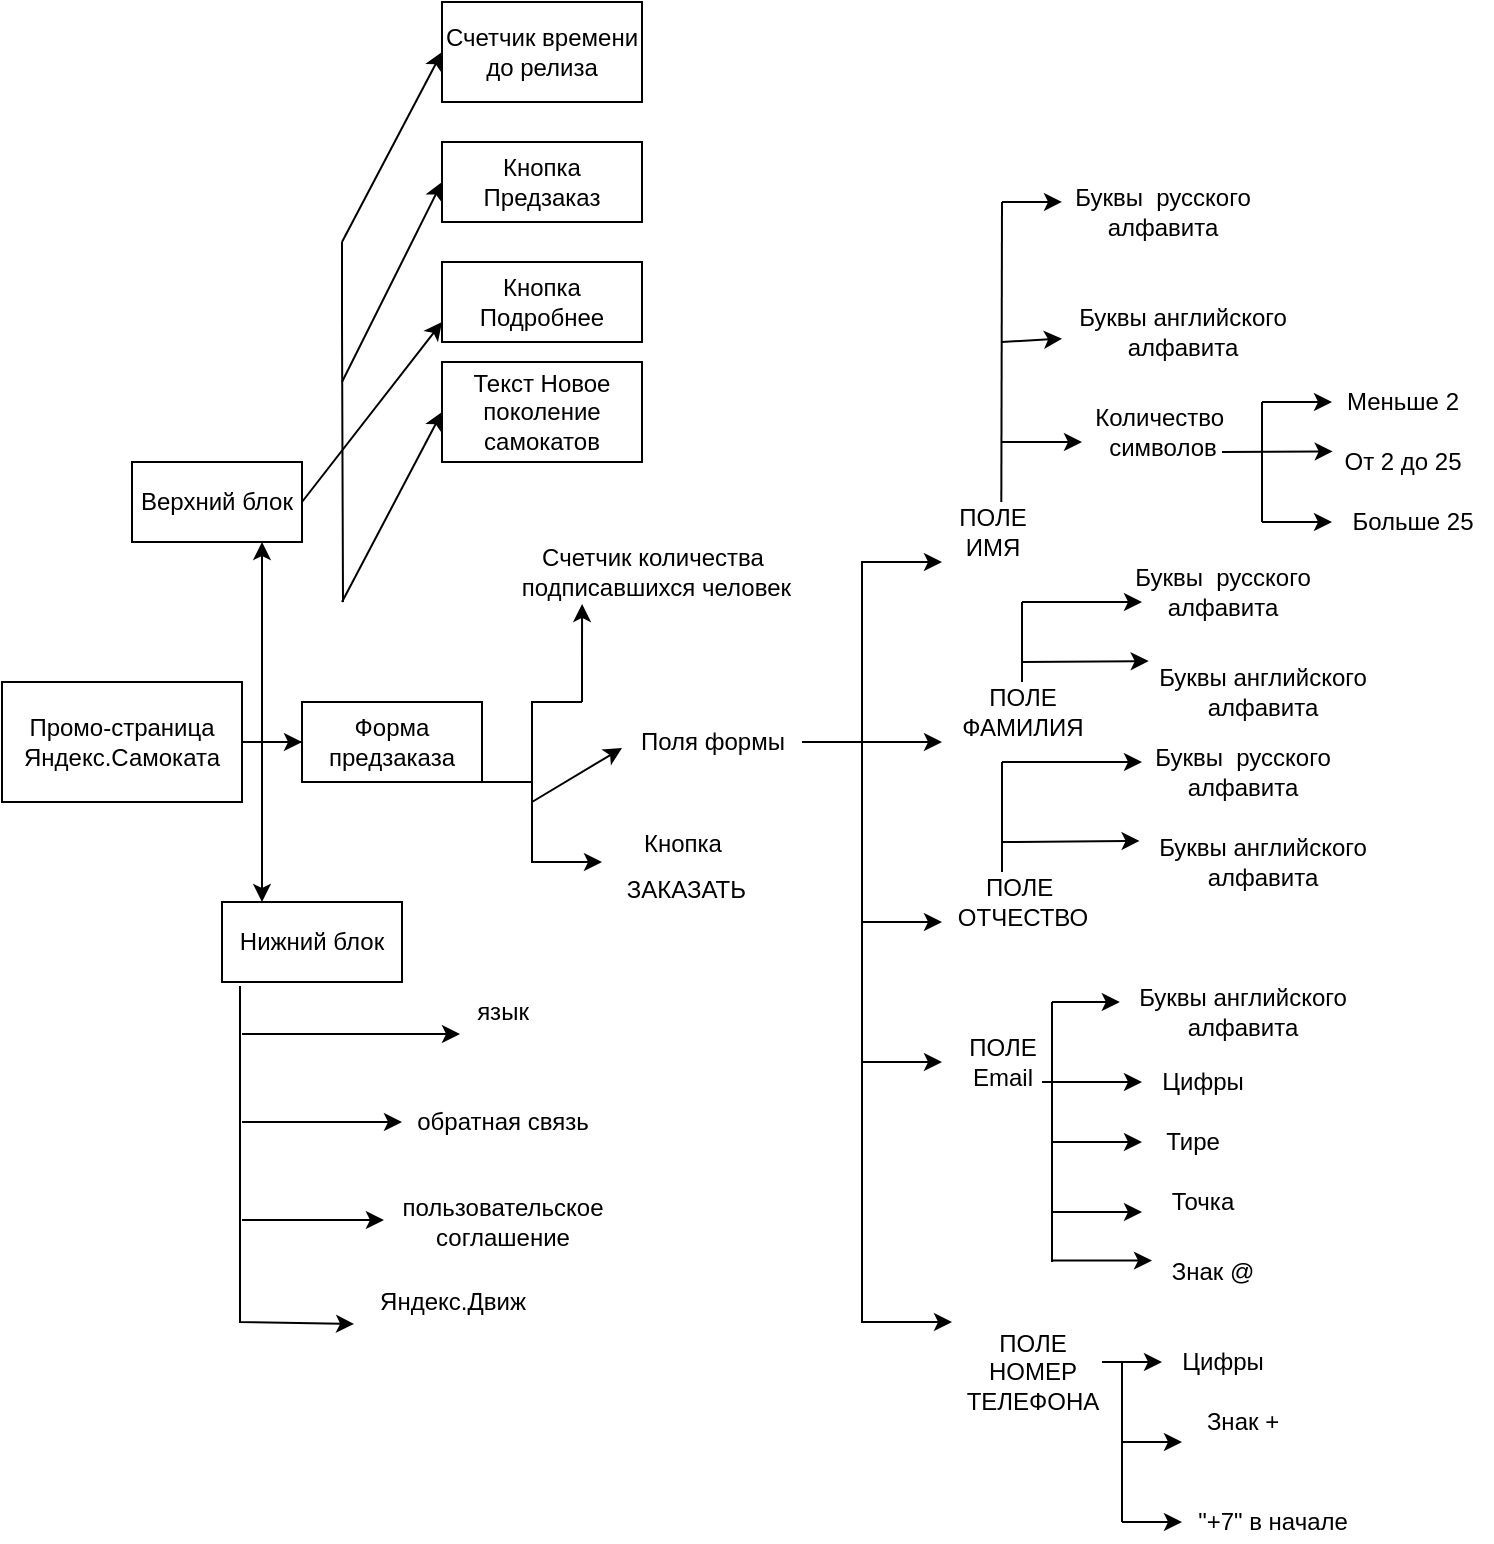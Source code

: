 <mxfile version="15.7.4" type="github">
  <diagram id="5B87IA-zjwyyQloL1bOI" name="Page-1">
    <mxGraphModel dx="1221" dy="644" grid="1" gridSize="10" guides="1" tooltips="1" connect="1" arrows="1" fold="1" page="1" pageScale="1" pageWidth="827" pageHeight="1169" math="0" shadow="0">
      <root>
        <mxCell id="0" />
        <mxCell id="1" parent="0" />
        <mxCell id="OxN0eoBSKvS-Wxx9fxRl-3" value="" style="edgeStyle=orthogonalEdgeStyle;rounded=0;orthogonalLoop=1;jettySize=auto;html=1;" parent="1" source="OxN0eoBSKvS-Wxx9fxRl-1" target="OxN0eoBSKvS-Wxx9fxRl-2" edge="1">
          <mxGeometry relative="1" as="geometry" />
        </mxCell>
        <mxCell id="OxN0eoBSKvS-Wxx9fxRl-1" value="Промо-страница Яндекс.Самоката" style="rounded=0;whiteSpace=wrap;html=1;" parent="1" vertex="1">
          <mxGeometry x="20" y="410" width="120" height="60" as="geometry" />
        </mxCell>
        <mxCell id="OxN0eoBSKvS-Wxx9fxRl-5" value="" style="edgeStyle=orthogonalEdgeStyle;rounded=0;orthogonalLoop=1;jettySize=auto;html=1;" parent="1" source="OxN0eoBSKvS-Wxx9fxRl-2" target="OxN0eoBSKvS-Wxx9fxRl-4" edge="1">
          <mxGeometry relative="1" as="geometry">
            <Array as="points">
              <mxPoint x="150" y="440" />
            </Array>
          </mxGeometry>
        </mxCell>
        <mxCell id="OxN0eoBSKvS-Wxx9fxRl-7" value="" style="edgeStyle=orthogonalEdgeStyle;rounded=0;orthogonalLoop=1;jettySize=auto;html=1;" parent="1" source="OxN0eoBSKvS-Wxx9fxRl-2" target="OxN0eoBSKvS-Wxx9fxRl-6" edge="1">
          <mxGeometry relative="1" as="geometry">
            <Array as="points">
              <mxPoint x="150" y="440" />
            </Array>
          </mxGeometry>
        </mxCell>
        <mxCell id="OxN0eoBSKvS-Wxx9fxRl-2" value="Форма предзаказа" style="whiteSpace=wrap;html=1;rounded=0;" parent="1" vertex="1">
          <mxGeometry x="170" y="420" width="90" height="40" as="geometry" />
        </mxCell>
        <mxCell id="OxN0eoBSKvS-Wxx9fxRl-4" value="Верхний блок" style="whiteSpace=wrap;html=1;rounded=0;" parent="1" vertex="1">
          <mxGeometry x="85" y="300" width="85" height="40" as="geometry" />
        </mxCell>
        <mxCell id="OxN0eoBSKvS-Wxx9fxRl-6" value="Нижний блок" style="whiteSpace=wrap;html=1;rounded=0;" parent="1" vertex="1">
          <mxGeometry x="130" y="520" width="90" height="40" as="geometry" />
        </mxCell>
        <mxCell id="OxN0eoBSKvS-Wxx9fxRl-12" value="Текст Новое поколение самокатов" style="rounded=0;whiteSpace=wrap;html=1;" parent="1" vertex="1">
          <mxGeometry x="240" y="250" width="100" height="50" as="geometry" />
        </mxCell>
        <mxCell id="OxN0eoBSKvS-Wxx9fxRl-13" value="Кнопка Подробнее" style="rounded=0;whiteSpace=wrap;html=1;" parent="1" vertex="1">
          <mxGeometry x="240" y="200" width="100" height="40" as="geometry" />
        </mxCell>
        <mxCell id="OxN0eoBSKvS-Wxx9fxRl-14" value="Кнопка Предзаказ" style="rounded=0;whiteSpace=wrap;html=1;" parent="1" vertex="1">
          <mxGeometry x="240" y="140" width="100" height="40" as="geometry" />
        </mxCell>
        <mxCell id="OxN0eoBSKvS-Wxx9fxRl-15" value="Счетчик времени до релиза" style="rounded=0;whiteSpace=wrap;html=1;" parent="1" vertex="1">
          <mxGeometry x="240" y="70" width="100" height="50" as="geometry" />
        </mxCell>
        <mxCell id="OxN0eoBSKvS-Wxx9fxRl-19" value="" style="endArrow=none;html=1;rounded=0;" parent="1" edge="1">
          <mxGeometry width="50" height="50" relative="1" as="geometry">
            <mxPoint x="190.5" y="370" as="sourcePoint" />
            <mxPoint x="190" y="190" as="targetPoint" />
            <Array as="points">
              <mxPoint x="190" y="230" />
            </Array>
          </mxGeometry>
        </mxCell>
        <mxCell id="OxN0eoBSKvS-Wxx9fxRl-22" value="" style="endArrow=classic;html=1;rounded=0;entryX=0;entryY=0.5;entryDx=0;entryDy=0;" parent="1" target="OxN0eoBSKvS-Wxx9fxRl-15" edge="1">
          <mxGeometry width="50" height="50" relative="1" as="geometry">
            <mxPoint x="190" y="190" as="sourcePoint" />
            <mxPoint x="240" y="140" as="targetPoint" />
          </mxGeometry>
        </mxCell>
        <mxCell id="OxN0eoBSKvS-Wxx9fxRl-23" value="" style="endArrow=classic;html=1;rounded=0;entryX=0;entryY=0.5;entryDx=0;entryDy=0;" parent="1" target="OxN0eoBSKvS-Wxx9fxRl-14" edge="1">
          <mxGeometry width="50" height="50" relative="1" as="geometry">
            <mxPoint x="190" y="260" as="sourcePoint" />
            <mxPoint x="240" y="210" as="targetPoint" />
          </mxGeometry>
        </mxCell>
        <mxCell id="OxN0eoBSKvS-Wxx9fxRl-24" value="" style="endArrow=classic;html=1;rounded=0;entryX=0;entryY=0.5;entryDx=0;entryDy=0;" parent="1" target="OxN0eoBSKvS-Wxx9fxRl-12" edge="1">
          <mxGeometry width="50" height="50" relative="1" as="geometry">
            <mxPoint x="190" y="370" as="sourcePoint" />
            <mxPoint x="240" y="320" as="targetPoint" />
          </mxGeometry>
        </mxCell>
        <mxCell id="OxN0eoBSKvS-Wxx9fxRl-25" value="" style="endArrow=classic;html=1;rounded=0;entryX=0;entryY=0.75;entryDx=0;entryDy=0;" parent="1" target="OxN0eoBSKvS-Wxx9fxRl-13" edge="1">
          <mxGeometry width="50" height="50" relative="1" as="geometry">
            <mxPoint x="170" y="320" as="sourcePoint" />
            <mxPoint x="220" y="270" as="targetPoint" />
          </mxGeometry>
        </mxCell>
        <mxCell id="OxN0eoBSKvS-Wxx9fxRl-26" value="Счетчик количества&lt;br&gt;&amp;nbsp;подписавшихся человек" style="text;html=1;align=center;verticalAlign=middle;resizable=0;points=[];autosize=1;strokeColor=none;fillColor=none;" parent="1" vertex="1">
          <mxGeometry x="270" y="340" width="150" height="30" as="geometry" />
        </mxCell>
        <mxCell id="OxN0eoBSKvS-Wxx9fxRl-34" value="&lt;font style=&quot;font-size: 12px&quot;&gt;Кнопка&lt;br&gt;&amp;nbsp;ЗАКАЗАТЬ&lt;/font&gt;" style="text;html=1;align=center;verticalAlign=middle;resizable=0;points=[];autosize=1;strokeColor=none;fillColor=none;fontSize=19;" parent="1" vertex="1">
          <mxGeometry x="320" y="470" width="80" height="60" as="geometry" />
        </mxCell>
        <mxCell id="waGQho-X9Ppa4V-WIOj5-4" style="edgeStyle=orthogonalEdgeStyle;rounded=0;orthogonalLoop=1;jettySize=auto;html=1;" parent="1" source="OxN0eoBSKvS-Wxx9fxRl-35" edge="1">
          <mxGeometry relative="1" as="geometry">
            <mxPoint x="490" y="440" as="targetPoint" />
          </mxGeometry>
        </mxCell>
        <mxCell id="waGQho-X9Ppa4V-WIOj5-5" style="edgeStyle=orthogonalEdgeStyle;rounded=0;orthogonalLoop=1;jettySize=auto;html=1;" parent="1" source="OxN0eoBSKvS-Wxx9fxRl-35" edge="1">
          <mxGeometry relative="1" as="geometry">
            <mxPoint x="490" y="350" as="targetPoint" />
            <Array as="points">
              <mxPoint x="450" y="440" />
              <mxPoint x="450" y="350" />
            </Array>
          </mxGeometry>
        </mxCell>
        <mxCell id="waGQho-X9Ppa4V-WIOj5-6" style="edgeStyle=orthogonalEdgeStyle;rounded=0;orthogonalLoop=1;jettySize=auto;html=1;" parent="1" source="OxN0eoBSKvS-Wxx9fxRl-35" edge="1" target="waGQho-X9Ppa4V-WIOj5-16">
          <mxGeometry relative="1" as="geometry">
            <mxPoint x="490" y="650" as="targetPoint" />
            <Array as="points">
              <mxPoint x="450" y="440" />
              <mxPoint x="450" y="730" />
              <mxPoint x="560" y="730" />
            </Array>
          </mxGeometry>
        </mxCell>
        <mxCell id="OxN0eoBSKvS-Wxx9fxRl-35" value="Поля формы" style="text;html=1;align=center;verticalAlign=middle;resizable=0;points=[];autosize=1;strokeColor=none;fillColor=none;fontSize=12;" parent="1" vertex="1">
          <mxGeometry x="330" y="430" width="90" height="20" as="geometry" />
        </mxCell>
        <mxCell id="OxN0eoBSKvS-Wxx9fxRl-37" style="edgeStyle=orthogonalEdgeStyle;rounded=0;orthogonalLoop=1;jettySize=auto;html=1;exitX=1;exitY=0;exitDx=0;exitDy=0;exitPerimeter=0;entryX=0.267;entryY=1.033;entryDx=0;entryDy=0;entryPerimeter=0;fontSize=12;" parent="1" source="OxN0eoBSKvS-Wxx9fxRl-36" target="OxN0eoBSKvS-Wxx9fxRl-26" edge="1">
          <mxGeometry relative="1" as="geometry" />
        </mxCell>
        <mxCell id="OxN0eoBSKvS-Wxx9fxRl-38" style="edgeStyle=orthogonalEdgeStyle;rounded=0;orthogonalLoop=1;jettySize=auto;html=1;exitX=1;exitY=1;exitDx=0;exitDy=0;exitPerimeter=0;fontSize=12;" parent="1" source="OxN0eoBSKvS-Wxx9fxRl-36" edge="1">
          <mxGeometry relative="1" as="geometry">
            <mxPoint x="320" y="500" as="targetPoint" />
          </mxGeometry>
        </mxCell>
        <mxCell id="OxN0eoBSKvS-Wxx9fxRl-36" value="" style="strokeWidth=1;html=1;shape=mxgraph.flowchart.annotation_2;align=left;labelPosition=right;pointerEvents=1;fontSize=12;fillColor=default;gradientColor=none;" parent="1" vertex="1">
          <mxGeometry x="260" y="420" width="50" height="80" as="geometry" />
        </mxCell>
        <mxCell id="OxN0eoBSKvS-Wxx9fxRl-43" value="" style="endArrow=classic;html=1;rounded=0;fontSize=12;entryX=0;entryY=0.65;entryDx=0;entryDy=0;entryPerimeter=0;" parent="1" target="OxN0eoBSKvS-Wxx9fxRl-35" edge="1">
          <mxGeometry width="50" height="50" relative="1" as="geometry">
            <mxPoint x="285" y="470" as="sourcePoint" />
            <mxPoint x="330" y="435" as="targetPoint" />
          </mxGeometry>
        </mxCell>
        <mxCell id="OxN0eoBSKvS-Wxx9fxRl-44" value="язык" style="text;html=1;align=center;verticalAlign=middle;resizable=0;points=[];autosize=1;strokeColor=none;fillColor=none;fontSize=12;" parent="1" vertex="1">
          <mxGeometry x="250" y="565" width="40" height="20" as="geometry" />
        </mxCell>
        <mxCell id="OxN0eoBSKvS-Wxx9fxRl-45" value="обратная связь" style="text;html=1;align=center;verticalAlign=middle;resizable=0;points=[];autosize=1;strokeColor=none;fillColor=none;fontSize=12;" parent="1" vertex="1">
          <mxGeometry x="220" y="620" width="100" height="20" as="geometry" />
        </mxCell>
        <mxCell id="OxN0eoBSKvS-Wxx9fxRl-46" value="пользовательское &lt;br&gt;соглашение" style="text;html=1;align=center;verticalAlign=middle;resizable=0;points=[];autosize=1;strokeColor=none;fillColor=none;fontSize=12;" parent="1" vertex="1">
          <mxGeometry x="210" y="665" width="120" height="30" as="geometry" />
        </mxCell>
        <mxCell id="OxN0eoBSKvS-Wxx9fxRl-47" value="Яндекс.Движ" style="text;html=1;align=center;verticalAlign=middle;resizable=0;points=[];autosize=1;strokeColor=none;fillColor=none;fontSize=12;" parent="1" vertex="1">
          <mxGeometry x="200" y="710" width="90" height="20" as="geometry" />
        </mxCell>
        <mxCell id="OxN0eoBSKvS-Wxx9fxRl-48" value="" style="endArrow=classic;html=1;rounded=0;fontSize=12;exitX=0.1;exitY=1.05;exitDx=0;exitDy=0;exitPerimeter=0;entryX=-0.044;entryY=1.05;entryDx=0;entryDy=0;entryPerimeter=0;" parent="1" source="OxN0eoBSKvS-Wxx9fxRl-6" target="OxN0eoBSKvS-Wxx9fxRl-47" edge="1">
          <mxGeometry width="50" height="50" relative="1" as="geometry">
            <mxPoint x="120" y="635" as="sourcePoint" />
            <mxPoint x="180" y="670" as="targetPoint" />
            <Array as="points">
              <mxPoint x="139" y="620" />
              <mxPoint x="139" y="680" />
              <mxPoint x="139" y="730" />
            </Array>
          </mxGeometry>
        </mxCell>
        <mxCell id="OxN0eoBSKvS-Wxx9fxRl-51" value="" style="endArrow=classic;html=1;rounded=0;fontSize=12;entryX=0.008;entryY=0.467;entryDx=0;entryDy=0;entryPerimeter=0;" parent="1" target="OxN0eoBSKvS-Wxx9fxRl-46" edge="1">
          <mxGeometry width="50" height="50" relative="1" as="geometry">
            <mxPoint x="140" y="679" as="sourcePoint" />
            <mxPoint x="190" y="655" as="targetPoint" />
          </mxGeometry>
        </mxCell>
        <mxCell id="OxN0eoBSKvS-Wxx9fxRl-52" value="" style="endArrow=classic;html=1;rounded=0;fontSize=12;" parent="1" target="OxN0eoBSKvS-Wxx9fxRl-45" edge="1">
          <mxGeometry width="50" height="50" relative="1" as="geometry">
            <mxPoint x="140" y="630" as="sourcePoint" />
            <mxPoint x="190" y="605" as="targetPoint" />
          </mxGeometry>
        </mxCell>
        <mxCell id="OxN0eoBSKvS-Wxx9fxRl-53" value="" style="endArrow=classic;html=1;rounded=0;fontSize=12;entryX=-0.025;entryY=1.05;entryDx=0;entryDy=0;entryPerimeter=0;" parent="1" target="OxN0eoBSKvS-Wxx9fxRl-44" edge="1">
          <mxGeometry width="50" height="50" relative="1" as="geometry">
            <mxPoint x="140" y="586" as="sourcePoint" />
            <mxPoint x="190" y="540" as="targetPoint" />
          </mxGeometry>
        </mxCell>
        <mxCell id="waGQho-X9Ppa4V-WIOj5-10" value="" style="endArrow=classic;html=1;rounded=0;" parent="1" edge="1">
          <mxGeometry width="50" height="50" relative="1" as="geometry">
            <mxPoint x="450" y="530" as="sourcePoint" />
            <mxPoint x="490" y="530" as="targetPoint" />
          </mxGeometry>
        </mxCell>
        <mxCell id="waGQho-X9Ppa4V-WIOj5-11" value="" style="endArrow=classic;html=1;rounded=0;" parent="1" edge="1">
          <mxGeometry width="50" height="50" relative="1" as="geometry">
            <mxPoint x="450" y="600" as="sourcePoint" />
            <mxPoint x="490" y="600" as="targetPoint" />
          </mxGeometry>
        </mxCell>
        <mxCell id="waGQho-X9Ppa4V-WIOj5-12" value="ПОЛЕ&lt;br&gt;ИМЯ" style="text;html=1;align=center;verticalAlign=middle;resizable=0;points=[];autosize=1;strokeColor=none;fillColor=none;" parent="1" vertex="1">
          <mxGeometry x="490" y="320" width="50" height="30" as="geometry" />
        </mxCell>
        <mxCell id="waGQho-X9Ppa4V-WIOj5-13" value="ПОЛЕ&lt;br&gt;ФАМИЛИЯ" style="text;html=1;align=center;verticalAlign=middle;resizable=0;points=[];autosize=1;strokeColor=none;fillColor=none;" parent="1" vertex="1">
          <mxGeometry x="490" y="410" width="80" height="30" as="geometry" />
        </mxCell>
        <mxCell id="waGQho-X9Ppa4V-WIOj5-14" value="ПОЛЕ&amp;nbsp;&lt;br&gt;ОТЧЕСТВО" style="text;html=1;align=center;verticalAlign=middle;resizable=0;points=[];autosize=1;strokeColor=none;fillColor=none;" parent="1" vertex="1">
          <mxGeometry x="490" y="505" width="80" height="30" as="geometry" />
        </mxCell>
        <mxCell id="waGQho-X9Ppa4V-WIOj5-15" value="ПОЛЕ&lt;br&gt;Email" style="text;html=1;align=center;verticalAlign=middle;resizable=0;points=[];autosize=1;strokeColor=none;fillColor=none;" parent="1" vertex="1">
          <mxGeometry x="495" y="585" width="50" height="30" as="geometry" />
        </mxCell>
        <mxCell id="waGQho-X9Ppa4V-WIOj5-16" value="ПОЛЕ&lt;br&gt;НОМЕР&lt;br&gt;ТЕЛЕФОНА" style="text;html=1;align=center;verticalAlign=middle;resizable=0;points=[];autosize=1;strokeColor=none;fillColor=none;" parent="1" vertex="1">
          <mxGeometry x="495" y="730" width="80" height="50" as="geometry" />
        </mxCell>
        <mxCell id="VE7vjsCJjD6RCxDOr1qU-1" value="Буквы&amp;nbsp; русского&lt;br&gt;алфавита" style="text;html=1;align=center;verticalAlign=middle;resizable=0;points=[];autosize=1;strokeColor=none;fillColor=none;" vertex="1" parent="1">
          <mxGeometry x="550" y="160" width="100" height="30" as="geometry" />
        </mxCell>
        <mxCell id="VE7vjsCJjD6RCxDOr1qU-2" value="Буквы английского&lt;br&gt;алфавита" style="text;html=1;align=center;verticalAlign=middle;resizable=0;points=[];autosize=1;strokeColor=none;fillColor=none;" vertex="1" parent="1">
          <mxGeometry x="550" y="220" width="120" height="30" as="geometry" />
        </mxCell>
        <mxCell id="VE7vjsCJjD6RCxDOr1qU-3" value="Количество&amp;nbsp;&lt;br&gt;символов" style="text;html=1;align=center;verticalAlign=middle;resizable=0;points=[];autosize=1;strokeColor=none;fillColor=none;" vertex="1" parent="1">
          <mxGeometry x="560" y="270" width="80" height="30" as="geometry" />
        </mxCell>
        <mxCell id="VE7vjsCJjD6RCxDOr1qU-4" value="" style="endArrow=classic;html=1;rounded=0;entryX=0;entryY=0.333;entryDx=0;entryDy=0;entryPerimeter=0;" edge="1" parent="1" target="VE7vjsCJjD6RCxDOr1qU-1">
          <mxGeometry width="50" height="50" relative="1" as="geometry">
            <mxPoint x="520" y="170" as="sourcePoint" />
            <mxPoint x="570" y="120" as="targetPoint" />
          </mxGeometry>
        </mxCell>
        <mxCell id="VE7vjsCJjD6RCxDOr1qU-5" value="" style="endArrow=none;html=1;rounded=0;" edge="1" parent="1">
          <mxGeometry width="50" height="50" relative="1" as="geometry">
            <mxPoint x="519.66" y="320" as="sourcePoint" />
            <mxPoint x="520" y="170" as="targetPoint" />
          </mxGeometry>
        </mxCell>
        <mxCell id="VE7vjsCJjD6RCxDOr1qU-6" value="" style="endArrow=classic;html=1;rounded=0;" edge="1" parent="1" target="VE7vjsCJjD6RCxDOr1qU-2">
          <mxGeometry width="50" height="50" relative="1" as="geometry">
            <mxPoint x="520" y="240" as="sourcePoint" />
            <mxPoint x="570" y="190" as="targetPoint" />
          </mxGeometry>
        </mxCell>
        <mxCell id="VE7vjsCJjD6RCxDOr1qU-7" value="" style="endArrow=classic;html=1;rounded=0;" edge="1" parent="1">
          <mxGeometry width="50" height="50" relative="1" as="geometry">
            <mxPoint x="520" y="290" as="sourcePoint" />
            <mxPoint x="560" y="290" as="targetPoint" />
          </mxGeometry>
        </mxCell>
        <mxCell id="VE7vjsCJjD6RCxDOr1qU-8" value="Буквы&amp;nbsp; русского&lt;br&gt;алфавита" style="text;html=1;align=center;verticalAlign=middle;resizable=0;points=[];autosize=1;strokeColor=none;fillColor=none;" vertex="1" parent="1">
          <mxGeometry x="580" y="350" width="100" height="30" as="geometry" />
        </mxCell>
        <mxCell id="VE7vjsCJjD6RCxDOr1qU-9" value="Буквы английского&lt;br&gt;алфавита" style="text;html=1;align=center;verticalAlign=middle;resizable=0;points=[];autosize=1;strokeColor=none;fillColor=none;" vertex="1" parent="1">
          <mxGeometry x="590" y="400" width="120" height="30" as="geometry" />
        </mxCell>
        <mxCell id="VE7vjsCJjD6RCxDOr1qU-10" value="" style="endArrow=none;html=1;rounded=0;" edge="1" parent="1">
          <mxGeometry width="50" height="50" relative="1" as="geometry">
            <mxPoint x="530" y="410" as="sourcePoint" />
            <mxPoint x="530" y="370" as="targetPoint" />
          </mxGeometry>
        </mxCell>
        <mxCell id="VE7vjsCJjD6RCxDOr1qU-11" value="" style="endArrow=classic;html=1;rounded=0;entryX=0.1;entryY=0.667;entryDx=0;entryDy=0;entryPerimeter=0;" edge="1" parent="1" target="VE7vjsCJjD6RCxDOr1qU-8">
          <mxGeometry width="50" height="50" relative="1" as="geometry">
            <mxPoint x="530" y="370" as="sourcePoint" />
            <mxPoint x="580" y="320" as="targetPoint" />
            <Array as="points" />
          </mxGeometry>
        </mxCell>
        <mxCell id="VE7vjsCJjD6RCxDOr1qU-12" value="" style="endArrow=classic;html=1;rounded=0;entryX=0.028;entryY=-0.015;entryDx=0;entryDy=0;entryPerimeter=0;" edge="1" parent="1" target="VE7vjsCJjD6RCxDOr1qU-9">
          <mxGeometry width="50" height="50" relative="1" as="geometry">
            <mxPoint x="530" y="400" as="sourcePoint" />
            <mxPoint x="580" y="350" as="targetPoint" />
          </mxGeometry>
        </mxCell>
        <mxCell id="VE7vjsCJjD6RCxDOr1qU-13" value="Буквы&amp;nbsp; русского&lt;br&gt;алфавита" style="text;html=1;align=center;verticalAlign=middle;resizable=0;points=[];autosize=1;strokeColor=none;fillColor=none;" vertex="1" parent="1">
          <mxGeometry x="590" y="440" width="100" height="30" as="geometry" />
        </mxCell>
        <mxCell id="VE7vjsCJjD6RCxDOr1qU-14" value="Буквы английского&lt;br&gt;алфавита" style="text;html=1;align=center;verticalAlign=middle;resizable=0;points=[];autosize=1;strokeColor=none;fillColor=none;" vertex="1" parent="1">
          <mxGeometry x="590" y="485" width="120" height="30" as="geometry" />
        </mxCell>
        <mxCell id="VE7vjsCJjD6RCxDOr1qU-17" value="" style="endArrow=classic;html=1;rounded=0;" edge="1" parent="1">
          <mxGeometry width="50" height="50" relative="1" as="geometry">
            <mxPoint x="520" y="450.0" as="sourcePoint" />
            <mxPoint x="590" y="450" as="targetPoint" />
            <Array as="points">
              <mxPoint x="550" y="450" />
            </Array>
          </mxGeometry>
        </mxCell>
        <mxCell id="VE7vjsCJjD6RCxDOr1qU-18" value="" style="endArrow=none;html=1;rounded=0;" edge="1" parent="1">
          <mxGeometry width="50" height="50" relative="1" as="geometry">
            <mxPoint x="520" y="505" as="sourcePoint" />
            <mxPoint x="520" y="450" as="targetPoint" />
          </mxGeometry>
        </mxCell>
        <mxCell id="VE7vjsCJjD6RCxDOr1qU-20" value="" style="endArrow=classic;html=1;rounded=0;entryX=-0.01;entryY=0.149;entryDx=0;entryDy=0;entryPerimeter=0;" edge="1" parent="1" target="VE7vjsCJjD6RCxDOr1qU-14">
          <mxGeometry width="50" height="50" relative="1" as="geometry">
            <mxPoint x="520" y="490" as="sourcePoint" />
            <mxPoint x="570" y="440" as="targetPoint" />
          </mxGeometry>
        </mxCell>
        <mxCell id="VE7vjsCJjD6RCxDOr1qU-21" value="Буквы английского&lt;br&gt;алфавита" style="text;html=1;align=center;verticalAlign=middle;resizable=0;points=[];autosize=1;strokeColor=none;fillColor=none;" vertex="1" parent="1">
          <mxGeometry x="580" y="560" width="120" height="30" as="geometry" />
        </mxCell>
        <mxCell id="VE7vjsCJjD6RCxDOr1qU-22" value="" style="endArrow=classic;html=1;rounded=0;" edge="1" parent="1">
          <mxGeometry width="50" height="50" relative="1" as="geometry">
            <mxPoint x="540" y="610" as="sourcePoint" />
            <mxPoint x="590" y="610" as="targetPoint" />
          </mxGeometry>
        </mxCell>
        <mxCell id="VE7vjsCJjD6RCxDOr1qU-23" value="Цифры" style="text;html=1;align=center;verticalAlign=middle;resizable=0;points=[];autosize=1;strokeColor=none;fillColor=none;" vertex="1" parent="1">
          <mxGeometry x="590" y="600" width="60" height="20" as="geometry" />
        </mxCell>
        <mxCell id="VE7vjsCJjD6RCxDOr1qU-24" value="Тире" style="text;html=1;align=center;verticalAlign=middle;resizable=0;points=[];autosize=1;strokeColor=none;fillColor=none;" vertex="1" parent="1">
          <mxGeometry x="595" y="630" width="40" height="20" as="geometry" />
        </mxCell>
        <mxCell id="VE7vjsCJjD6RCxDOr1qU-25" value="Точка" style="text;html=1;align=center;verticalAlign=middle;resizable=0;points=[];autosize=1;strokeColor=none;fillColor=none;" vertex="1" parent="1">
          <mxGeometry x="595" y="660" width="50" height="20" as="geometry" />
        </mxCell>
        <mxCell id="VE7vjsCJjD6RCxDOr1qU-26" value="Знак @" style="text;html=1;align=center;verticalAlign=middle;resizable=0;points=[];autosize=1;strokeColor=none;fillColor=none;" vertex="1" parent="1">
          <mxGeometry x="595" y="695" width="60" height="20" as="geometry" />
        </mxCell>
        <mxCell id="VE7vjsCJjD6RCxDOr1qU-27" value="" style="endArrow=none;html=1;rounded=0;" edge="1" parent="1">
          <mxGeometry width="50" height="50" relative="1" as="geometry">
            <mxPoint x="545" y="700" as="sourcePoint" />
            <mxPoint x="545" y="570" as="targetPoint" />
          </mxGeometry>
        </mxCell>
        <mxCell id="VE7vjsCJjD6RCxDOr1qU-28" value="" style="endArrow=classic;html=1;rounded=0;entryX=-0.009;entryY=0.334;entryDx=0;entryDy=0;entryPerimeter=0;" edge="1" parent="1" target="VE7vjsCJjD6RCxDOr1qU-21">
          <mxGeometry width="50" height="50" relative="1" as="geometry">
            <mxPoint x="545" y="570" as="sourcePoint" />
            <mxPoint x="595" y="520" as="targetPoint" />
            <Array as="points">
              <mxPoint x="560" y="570" />
            </Array>
          </mxGeometry>
        </mxCell>
        <mxCell id="VE7vjsCJjD6RCxDOr1qU-29" value="" style="endArrow=classic;html=1;rounded=0;" edge="1" parent="1">
          <mxGeometry width="50" height="50" relative="1" as="geometry">
            <mxPoint x="545" y="640" as="sourcePoint" />
            <mxPoint x="590" y="640" as="targetPoint" />
          </mxGeometry>
        </mxCell>
        <mxCell id="VE7vjsCJjD6RCxDOr1qU-30" value="" style="endArrow=classic;html=1;rounded=0;" edge="1" parent="1">
          <mxGeometry width="50" height="50" relative="1" as="geometry">
            <mxPoint x="545" y="675" as="sourcePoint" />
            <mxPoint x="590" y="675" as="targetPoint" />
          </mxGeometry>
        </mxCell>
        <mxCell id="VE7vjsCJjD6RCxDOr1qU-31" value="" style="endArrow=classic;html=1;rounded=0;" edge="1" parent="1">
          <mxGeometry width="50" height="50" relative="1" as="geometry">
            <mxPoint x="545" y="699.31" as="sourcePoint" />
            <mxPoint x="595" y="699.31" as="targetPoint" />
          </mxGeometry>
        </mxCell>
        <mxCell id="VE7vjsCJjD6RCxDOr1qU-32" value="Цифры" style="text;html=1;align=center;verticalAlign=middle;resizable=0;points=[];autosize=1;strokeColor=none;fillColor=none;" vertex="1" parent="1">
          <mxGeometry x="600" y="740" width="60" height="20" as="geometry" />
        </mxCell>
        <mxCell id="VE7vjsCJjD6RCxDOr1qU-33" value="Знак +" style="text;html=1;align=center;verticalAlign=middle;resizable=0;points=[];autosize=1;strokeColor=none;fillColor=none;" vertex="1" parent="1">
          <mxGeometry x="615" y="770" width="50" height="20" as="geometry" />
        </mxCell>
        <mxCell id="VE7vjsCJjD6RCxDOr1qU-34" value="&quot;+7&quot; в начале" style="text;html=1;align=center;verticalAlign=middle;resizable=0;points=[];autosize=1;strokeColor=none;fillColor=none;" vertex="1" parent="1">
          <mxGeometry x="610" y="820" width="90" height="20" as="geometry" />
        </mxCell>
        <mxCell id="VE7vjsCJjD6RCxDOr1qU-35" value="" style="endArrow=none;html=1;rounded=0;" edge="1" parent="1">
          <mxGeometry width="50" height="50" relative="1" as="geometry">
            <mxPoint x="580" y="830" as="sourcePoint" />
            <mxPoint x="580" y="750" as="targetPoint" />
          </mxGeometry>
        </mxCell>
        <mxCell id="VE7vjsCJjD6RCxDOr1qU-36" value="" style="endArrow=classic;html=1;rounded=0;" edge="1" parent="1" target="VE7vjsCJjD6RCxDOr1qU-32">
          <mxGeometry width="50" height="50" relative="1" as="geometry">
            <mxPoint x="570" y="750" as="sourcePoint" />
            <mxPoint x="620" y="700" as="targetPoint" />
          </mxGeometry>
        </mxCell>
        <mxCell id="VE7vjsCJjD6RCxDOr1qU-37" value="" style="endArrow=classic;html=1;rounded=0;" edge="1" parent="1">
          <mxGeometry width="50" height="50" relative="1" as="geometry">
            <mxPoint x="580" y="790" as="sourcePoint" />
            <mxPoint x="610" y="790" as="targetPoint" />
          </mxGeometry>
        </mxCell>
        <mxCell id="VE7vjsCJjD6RCxDOr1qU-38" value="" style="endArrow=classic;html=1;rounded=0;" edge="1" parent="1" target="VE7vjsCJjD6RCxDOr1qU-34">
          <mxGeometry width="50" height="50" relative="1" as="geometry">
            <mxPoint x="580" y="830" as="sourcePoint" />
            <mxPoint x="630" y="780" as="targetPoint" />
          </mxGeometry>
        </mxCell>
        <mxCell id="VE7vjsCJjD6RCxDOr1qU-39" value="Меньше 2" style="text;html=1;align=center;verticalAlign=middle;resizable=0;points=[];autosize=1;strokeColor=none;fillColor=none;" vertex="1" parent="1">
          <mxGeometry x="685" y="260" width="70" height="20" as="geometry" />
        </mxCell>
        <mxCell id="VE7vjsCJjD6RCxDOr1qU-40" value="От 2 до 25" style="text;html=1;align=center;verticalAlign=middle;resizable=0;points=[];autosize=1;strokeColor=none;fillColor=none;" vertex="1" parent="1">
          <mxGeometry x="685" y="290" width="70" height="20" as="geometry" />
        </mxCell>
        <mxCell id="VE7vjsCJjD6RCxDOr1qU-41" value="Больше 25" style="text;html=1;align=center;verticalAlign=middle;resizable=0;points=[];autosize=1;strokeColor=none;fillColor=none;" vertex="1" parent="1">
          <mxGeometry x="685" y="320" width="80" height="20" as="geometry" />
        </mxCell>
        <mxCell id="VE7vjsCJjD6RCxDOr1qU-42" value="" style="endArrow=classic;html=1;rounded=0;entryX=0.005;entryY=0.236;entryDx=0;entryDy=0;entryPerimeter=0;" edge="1" parent="1" target="VE7vjsCJjD6RCxDOr1qU-40">
          <mxGeometry width="50" height="50" relative="1" as="geometry">
            <mxPoint x="630" y="295" as="sourcePoint" />
            <mxPoint x="680" y="245" as="targetPoint" />
          </mxGeometry>
        </mxCell>
        <mxCell id="VE7vjsCJjD6RCxDOr1qU-43" value="" style="endArrow=classic;html=1;rounded=0;" edge="1" parent="1" target="VE7vjsCJjD6RCxDOr1qU-41">
          <mxGeometry width="50" height="50" relative="1" as="geometry">
            <mxPoint x="650" y="330" as="sourcePoint" />
            <mxPoint x="700" y="280" as="targetPoint" />
          </mxGeometry>
        </mxCell>
        <mxCell id="VE7vjsCJjD6RCxDOr1qU-44" value="" style="endArrow=none;html=1;rounded=0;" edge="1" parent="1">
          <mxGeometry width="50" height="50" relative="1" as="geometry">
            <mxPoint x="650" y="330" as="sourcePoint" />
            <mxPoint x="650" y="270" as="targetPoint" />
          </mxGeometry>
        </mxCell>
        <mxCell id="VE7vjsCJjD6RCxDOr1qU-45" value="" style="endArrow=classic;html=1;rounded=0;" edge="1" parent="1" target="VE7vjsCJjD6RCxDOr1qU-39">
          <mxGeometry width="50" height="50" relative="1" as="geometry">
            <mxPoint x="650" y="270" as="sourcePoint" />
            <mxPoint x="700" y="220" as="targetPoint" />
          </mxGeometry>
        </mxCell>
      </root>
    </mxGraphModel>
  </diagram>
</mxfile>
